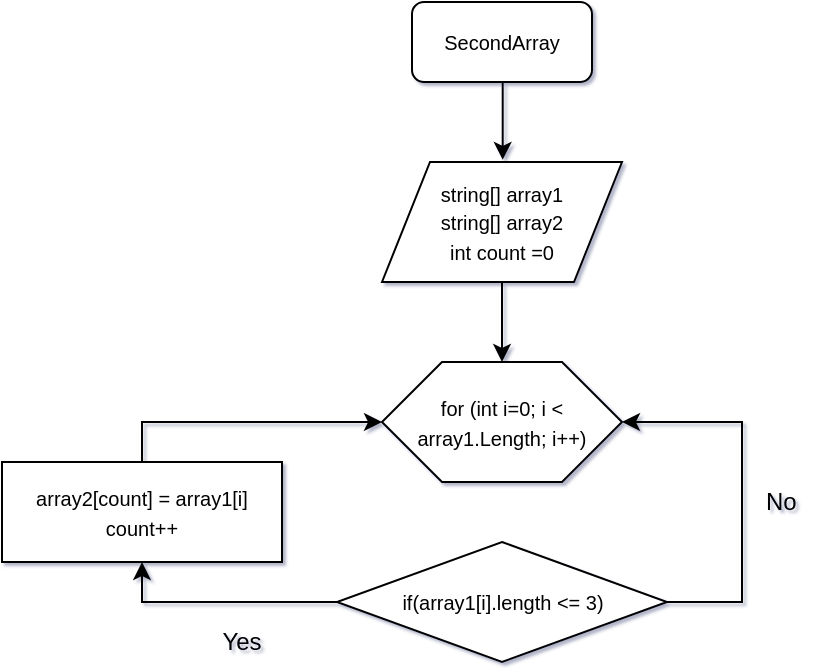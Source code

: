 <mxfile version="12.2.4" pages="1"><diagram id="7l8Q9T9MwVUFM6wjPcNF" name="Page-1"><mxGraphModel dx="790" dy="197" grid="1" gridSize="10" guides="1" tooltips="1" connect="1" arrows="1" fold="1" page="1" pageScale="1" pageWidth="827" pageHeight="1169" math="0" shadow="1"><root><mxCell id="0"/><mxCell id="1" parent="0"/><mxCell id="5" style="edgeStyle=orthogonalEdgeStyle;rounded=0;orthogonalLoop=1;jettySize=auto;html=1;entryX=0.542;entryY=-0.022;entryDx=0;entryDy=0;entryPerimeter=0;" parent="1" edge="1"><mxGeometry relative="1" as="geometry"><mxPoint x="400.345" y="600" as="sourcePoint"/><mxPoint x="400.345" y="638.931" as="targetPoint"/></mxGeometry></mxCell><mxCell id="2" value="&lt;font style=&quot;font-size: 10px&quot;&gt;SecondArray&lt;/font&gt;" style="rounded=1;whiteSpace=wrap;html=1;" parent="1" vertex="1"><mxGeometry x="355" y="560" width="90" height="40" as="geometry"/></mxCell><mxCell id="8" style="edgeStyle=orthogonalEdgeStyle;rounded=0;orthogonalLoop=1;jettySize=auto;html=1;entryX=0.5;entryY=0;entryDx=0;entryDy=0;" parent="1" source="3" target="7" edge="1"><mxGeometry relative="1" as="geometry"/></mxCell><mxCell id="3" value="&lt;font style=&quot;font-size: 10px&quot;&gt;string[] array1&lt;br&gt;string[] array2&lt;br&gt;int count =0&lt;/font&gt;" style="shape=parallelogram;perimeter=parallelogramPerimeter;whiteSpace=wrap;html=1;" parent="1" vertex="1"><mxGeometry x="340" y="640" width="120" height="60" as="geometry"/></mxCell><mxCell id="7" value="&lt;font style=&quot;font-size: 10px&quot;&gt;for (int i=0; i &amp;lt; array1.Length; i++)&lt;/font&gt;" style="shape=hexagon;perimeter=hexagonPerimeter2;whiteSpace=wrap;html=1;" parent="1" vertex="1"><mxGeometry x="340" y="740" width="120" height="60" as="geometry"/></mxCell><mxCell id="11" style="edgeStyle=orthogonalEdgeStyle;rounded=0;orthogonalLoop=1;jettySize=auto;html=1;exitX=1;exitY=0.5;exitDx=0;exitDy=0;entryX=1;entryY=0.5;entryDx=0;entryDy=0;" parent="1" source="10" target="7" edge="1"><mxGeometry relative="1" as="geometry"><mxPoint x="520" y="760" as="targetPoint"/><Array as="points"><mxPoint x="520" y="860"/><mxPoint x="520" y="770"/></Array></mxGeometry></mxCell><mxCell id="15" style="edgeStyle=orthogonalEdgeStyle;rounded=0;orthogonalLoop=1;jettySize=auto;html=1;entryX=0.5;entryY=1;entryDx=0;entryDy=0;" parent="1" source="10" target="14" edge="1"><mxGeometry relative="1" as="geometry"/></mxCell><mxCell id="10" value="&lt;font style=&quot;font-size: 10px&quot;&gt;if(array1[i].length &amp;lt;= 3)&lt;/font&gt;" style="rhombus;whiteSpace=wrap;html=1;" parent="1" vertex="1"><mxGeometry x="317.5" y="830" width="165" height="60" as="geometry"/></mxCell><mxCell id="12" value="Yes" style="text;html=1;strokeColor=none;fillColor=none;align=center;verticalAlign=middle;whiteSpace=wrap;rounded=0;" parent="1" vertex="1"><mxGeometry x="250" y="870" width="40" height="20" as="geometry"/></mxCell><mxCell id="13" value="No" style="text;html=1;resizable=0;points=[];autosize=1;align=left;verticalAlign=top;spacingTop=-4;" parent="1" vertex="1"><mxGeometry x="530" y="800" width="30" height="20" as="geometry"/></mxCell><mxCell id="16" style="edgeStyle=orthogonalEdgeStyle;rounded=0;orthogonalLoop=1;jettySize=auto;html=1;entryX=0;entryY=0.5;entryDx=0;entryDy=0;" parent="1" source="14" target="7" edge="1"><mxGeometry relative="1" as="geometry"><mxPoint x="260" y="770" as="targetPoint"/><Array as="points"><mxPoint x="220" y="770"/></Array></mxGeometry></mxCell><mxCell id="14" value="&lt;font style=&quot;font-size: 10px&quot;&gt;array2[count] = array1[i] count++&lt;/font&gt;" style="rounded=0;whiteSpace=wrap;html=1;" parent="1" vertex="1"><mxGeometry x="150" y="790" width="140" height="50" as="geometry"/></mxCell></root></mxGraphModel></diagram></mxfile>